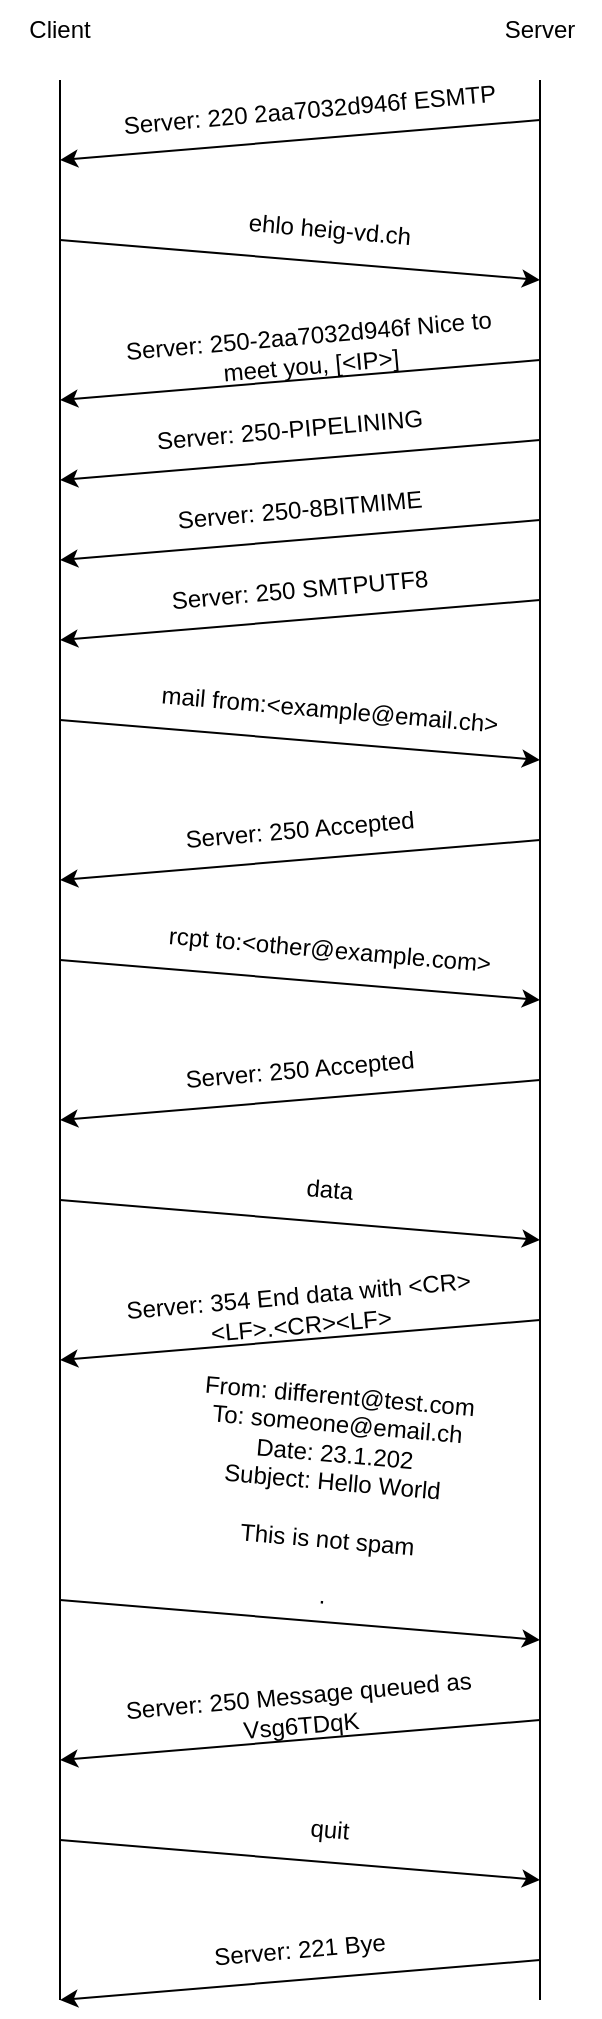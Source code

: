 <mxfile version="22.1.2" type="device">
  <diagram name="Page-1" id="2YBvvXClWsGukQMizWep">
    <mxGraphModel dx="1036" dy="606" grid="1" gridSize="10" guides="1" tooltips="1" connect="1" arrows="1" fold="1" page="1" pageScale="1" pageWidth="850" pageHeight="1100" math="0" shadow="0">
      <root>
        <mxCell id="0" />
        <mxCell id="1" parent="0" />
        <mxCell id="KOM6_H3EMtQyfVDm2zwy-1" value="" style="endArrow=none;html=1;rounded=0;" edge="1" parent="1">
          <mxGeometry width="50" height="50" relative="1" as="geometry">
            <mxPoint x="160" y="1080" as="sourcePoint" />
            <mxPoint x="160" y="120" as="targetPoint" />
          </mxGeometry>
        </mxCell>
        <mxCell id="KOM6_H3EMtQyfVDm2zwy-2" value="" style="endArrow=none;html=1;rounded=0;" edge="1" parent="1">
          <mxGeometry width="50" height="50" relative="1" as="geometry">
            <mxPoint x="400" y="1080" as="sourcePoint" />
            <mxPoint x="400" y="120" as="targetPoint" />
          </mxGeometry>
        </mxCell>
        <mxCell id="KOM6_H3EMtQyfVDm2zwy-3" value="Client" style="text;html=1;strokeColor=none;fillColor=none;align=center;verticalAlign=middle;whiteSpace=wrap;rounded=0;" vertex="1" parent="1">
          <mxGeometry x="130" y="80" width="60" height="30" as="geometry" />
        </mxCell>
        <mxCell id="KOM6_H3EMtQyfVDm2zwy-4" value="Server" style="text;html=1;strokeColor=none;fillColor=none;align=center;verticalAlign=middle;whiteSpace=wrap;rounded=0;" vertex="1" parent="1">
          <mxGeometry x="370" y="80" width="60" height="30" as="geometry" />
        </mxCell>
        <mxCell id="KOM6_H3EMtQyfVDm2zwy-5" value="" style="endArrow=classic;html=1;rounded=0;" edge="1" parent="1">
          <mxGeometry width="50" height="50" relative="1" as="geometry">
            <mxPoint x="400" y="140" as="sourcePoint" />
            <mxPoint x="160" y="160" as="targetPoint" />
          </mxGeometry>
        </mxCell>
        <mxCell id="KOM6_H3EMtQyfVDm2zwy-6" value="Server: 220&amp;nbsp;2aa7032d946f ESMTP" style="text;html=1;strokeColor=none;fillColor=none;align=center;verticalAlign=middle;whiteSpace=wrap;rounded=0;rotation=355;" vertex="1" parent="1">
          <mxGeometry x="190" y="120" width="190" height="30" as="geometry" />
        </mxCell>
        <mxCell id="KOM6_H3EMtQyfVDm2zwy-10" value="ehlo heig-vd.ch" style="text;html=1;strokeColor=none;fillColor=none;align=center;verticalAlign=middle;whiteSpace=wrap;rounded=0;rotation=5;" vertex="1" parent="1">
          <mxGeometry x="200" y="180" width="190" height="30" as="geometry" />
        </mxCell>
        <mxCell id="KOM6_H3EMtQyfVDm2zwy-11" value="" style="endArrow=classic;html=1;rounded=0;" edge="1" parent="1">
          <mxGeometry width="50" height="50" relative="1" as="geometry">
            <mxPoint x="160" y="200" as="sourcePoint" />
            <mxPoint x="400" y="220" as="targetPoint" />
          </mxGeometry>
        </mxCell>
        <mxCell id="KOM6_H3EMtQyfVDm2zwy-13" value="" style="endArrow=classic;html=1;rounded=0;" edge="1" parent="1">
          <mxGeometry width="50" height="50" relative="1" as="geometry">
            <mxPoint x="400" y="260" as="sourcePoint" />
            <mxPoint x="160" y="280" as="targetPoint" />
          </mxGeometry>
        </mxCell>
        <mxCell id="KOM6_H3EMtQyfVDm2zwy-14" value="Server: 250-PIPELINING" style="text;html=1;strokeColor=none;fillColor=none;align=center;verticalAlign=middle;whiteSpace=wrap;rounded=0;rotation=355;" vertex="1" parent="1">
          <mxGeometry x="180" y="280" width="190" height="30" as="geometry" />
        </mxCell>
        <mxCell id="KOM6_H3EMtQyfVDm2zwy-18" value="" style="endArrow=classic;html=1;rounded=0;" edge="1" parent="1">
          <mxGeometry width="50" height="50" relative="1" as="geometry">
            <mxPoint x="400" y="300" as="sourcePoint" />
            <mxPoint x="160" y="320" as="targetPoint" />
          </mxGeometry>
        </mxCell>
        <mxCell id="KOM6_H3EMtQyfVDm2zwy-19" value="Server: 250-2aa7032d946f Nice to meet you, [&amp;lt;IP&amp;gt;]" style="text;html=1;strokeColor=none;fillColor=none;align=center;verticalAlign=middle;whiteSpace=wrap;rounded=0;rotation=355;" vertex="1" parent="1">
          <mxGeometry x="190" y="240" width="190" height="30" as="geometry" />
        </mxCell>
        <mxCell id="KOM6_H3EMtQyfVDm2zwy-20" value="Server: 250-8BITMIME" style="text;html=1;strokeColor=none;fillColor=none;align=center;verticalAlign=middle;whiteSpace=wrap;rounded=0;rotation=355;" vertex="1" parent="1">
          <mxGeometry x="185" y="320" width="190" height="30" as="geometry" />
        </mxCell>
        <mxCell id="KOM6_H3EMtQyfVDm2zwy-21" value="" style="endArrow=classic;html=1;rounded=0;" edge="1" parent="1">
          <mxGeometry width="50" height="50" relative="1" as="geometry">
            <mxPoint x="400" y="340" as="sourcePoint" />
            <mxPoint x="160" y="360" as="targetPoint" />
          </mxGeometry>
        </mxCell>
        <mxCell id="KOM6_H3EMtQyfVDm2zwy-22" value="Server: 250 SMTPUTF8" style="text;html=1;strokeColor=none;fillColor=none;align=center;verticalAlign=middle;whiteSpace=wrap;rounded=0;rotation=355;" vertex="1" parent="1">
          <mxGeometry x="185" y="360" width="190" height="30" as="geometry" />
        </mxCell>
        <mxCell id="KOM6_H3EMtQyfVDm2zwy-23" value="" style="endArrow=classic;html=1;rounded=0;" edge="1" parent="1">
          <mxGeometry width="50" height="50" relative="1" as="geometry">
            <mxPoint x="400" y="380" as="sourcePoint" />
            <mxPoint x="160" y="400" as="targetPoint" />
          </mxGeometry>
        </mxCell>
        <mxCell id="KOM6_H3EMtQyfVDm2zwy-24" value="mail from:&amp;lt;example@email.ch&amp;gt;" style="text;html=1;strokeColor=none;fillColor=none;align=center;verticalAlign=middle;whiteSpace=wrap;rounded=0;rotation=5;" vertex="1" parent="1">
          <mxGeometry x="200" y="420" width="190" height="30" as="geometry" />
        </mxCell>
        <mxCell id="KOM6_H3EMtQyfVDm2zwy-25" value="" style="endArrow=classic;html=1;rounded=0;" edge="1" parent="1">
          <mxGeometry width="50" height="50" relative="1" as="geometry">
            <mxPoint x="160" y="440" as="sourcePoint" />
            <mxPoint x="400" y="460" as="targetPoint" />
          </mxGeometry>
        </mxCell>
        <mxCell id="KOM6_H3EMtQyfVDm2zwy-30" value="Server: 250 Accepted" style="text;html=1;strokeColor=none;fillColor=none;align=center;verticalAlign=middle;whiteSpace=wrap;rounded=0;rotation=355;" vertex="1" parent="1">
          <mxGeometry x="185" y="480" width="190" height="30" as="geometry" />
        </mxCell>
        <mxCell id="KOM6_H3EMtQyfVDm2zwy-31" value="" style="endArrow=classic;html=1;rounded=0;" edge="1" parent="1">
          <mxGeometry width="50" height="50" relative="1" as="geometry">
            <mxPoint x="400" y="500" as="sourcePoint" />
            <mxPoint x="160" y="520" as="targetPoint" />
          </mxGeometry>
        </mxCell>
        <mxCell id="KOM6_H3EMtQyfVDm2zwy-32" value="rcpt to:&amp;lt;other@example.com&amp;gt;" style="text;html=1;strokeColor=none;fillColor=none;align=center;verticalAlign=middle;whiteSpace=wrap;rounded=0;rotation=5;" vertex="1" parent="1">
          <mxGeometry x="200" y="540" width="190" height="30" as="geometry" />
        </mxCell>
        <mxCell id="KOM6_H3EMtQyfVDm2zwy-33" value="" style="endArrow=classic;html=1;rounded=0;" edge="1" parent="1">
          <mxGeometry width="50" height="50" relative="1" as="geometry">
            <mxPoint x="160" y="560" as="sourcePoint" />
            <mxPoint x="400" y="580" as="targetPoint" />
          </mxGeometry>
        </mxCell>
        <mxCell id="KOM6_H3EMtQyfVDm2zwy-34" value="Server: 250 Accepted" style="text;html=1;strokeColor=none;fillColor=none;align=center;verticalAlign=middle;whiteSpace=wrap;rounded=0;rotation=355;" vertex="1" parent="1">
          <mxGeometry x="185" y="600" width="190" height="30" as="geometry" />
        </mxCell>
        <mxCell id="KOM6_H3EMtQyfVDm2zwy-35" value="" style="endArrow=classic;html=1;rounded=0;" edge="1" parent="1">
          <mxGeometry width="50" height="50" relative="1" as="geometry">
            <mxPoint x="400" y="620" as="sourcePoint" />
            <mxPoint x="160" y="640" as="targetPoint" />
          </mxGeometry>
        </mxCell>
        <mxCell id="KOM6_H3EMtQyfVDm2zwy-36" value="data" style="text;html=1;strokeColor=none;fillColor=none;align=center;verticalAlign=middle;whiteSpace=wrap;rounded=0;rotation=5;" vertex="1" parent="1">
          <mxGeometry x="200" y="660" width="190" height="30" as="geometry" />
        </mxCell>
        <mxCell id="KOM6_H3EMtQyfVDm2zwy-37" value="" style="endArrow=classic;html=1;rounded=0;" edge="1" parent="1">
          <mxGeometry width="50" height="50" relative="1" as="geometry">
            <mxPoint x="160" y="680" as="sourcePoint" />
            <mxPoint x="400" y="700" as="targetPoint" />
          </mxGeometry>
        </mxCell>
        <mxCell id="KOM6_H3EMtQyfVDm2zwy-40" value="Server: 354 End data with &amp;lt;CR&amp;gt;&amp;lt;LF&amp;gt;.&amp;lt;CR&amp;gt;&amp;lt;LF&amp;gt;" style="text;html=1;strokeColor=none;fillColor=none;align=center;verticalAlign=middle;whiteSpace=wrap;rounded=0;rotation=355;" vertex="1" parent="1">
          <mxGeometry x="185" y="720" width="190" height="30" as="geometry" />
        </mxCell>
        <mxCell id="KOM6_H3EMtQyfVDm2zwy-41" value="" style="endArrow=classic;html=1;rounded=0;" edge="1" parent="1">
          <mxGeometry width="50" height="50" relative="1" as="geometry">
            <mxPoint x="400" y="740" as="sourcePoint" />
            <mxPoint x="160" y="760" as="targetPoint" />
          </mxGeometry>
        </mxCell>
        <mxCell id="KOM6_H3EMtQyfVDm2zwy-42" value="&lt;div&gt;From: different@test.com&lt;/div&gt;&lt;div&gt;To: someone@email.ch&lt;/div&gt;&lt;div&gt;Date: 23.1.202&lt;/div&gt;&lt;div&gt;Subject: Hello World&lt;/div&gt;&lt;div&gt;&lt;br&gt;&lt;/div&gt;&lt;div&gt;This is not spam&lt;/div&gt;&lt;div&gt;&lt;br&gt;&lt;/div&gt;&lt;div&gt;.&lt;/div&gt;&lt;div&gt;&lt;br&gt;&lt;/div&gt;" style="text;html=1;strokeColor=none;fillColor=none;align=center;verticalAlign=middle;whiteSpace=wrap;rounded=0;rotation=5;" vertex="1" parent="1">
          <mxGeometry x="200" y="820" width="190" height="30" as="geometry" />
        </mxCell>
        <mxCell id="KOM6_H3EMtQyfVDm2zwy-43" value="" style="endArrow=classic;html=1;rounded=0;" edge="1" parent="1">
          <mxGeometry width="50" height="50" relative="1" as="geometry">
            <mxPoint x="160" y="880" as="sourcePoint" />
            <mxPoint x="400" y="900" as="targetPoint" />
          </mxGeometry>
        </mxCell>
        <mxCell id="KOM6_H3EMtQyfVDm2zwy-46" value="Server: 250 Message queued as Vsg6TDqK" style="text;html=1;strokeColor=none;fillColor=none;align=center;verticalAlign=middle;whiteSpace=wrap;rounded=0;rotation=355;" vertex="1" parent="1">
          <mxGeometry x="185" y="920" width="190" height="30" as="geometry" />
        </mxCell>
        <mxCell id="KOM6_H3EMtQyfVDm2zwy-47" value="" style="endArrow=classic;html=1;rounded=0;" edge="1" parent="1">
          <mxGeometry width="50" height="50" relative="1" as="geometry">
            <mxPoint x="400" y="940" as="sourcePoint" />
            <mxPoint x="160" y="960" as="targetPoint" />
          </mxGeometry>
        </mxCell>
        <mxCell id="KOM6_H3EMtQyfVDm2zwy-48" value="quit" style="text;html=1;strokeColor=none;fillColor=none;align=center;verticalAlign=middle;whiteSpace=wrap;rounded=0;rotation=5;" vertex="1" parent="1">
          <mxGeometry x="200" y="980" width="190" height="30" as="geometry" />
        </mxCell>
        <mxCell id="KOM6_H3EMtQyfVDm2zwy-49" value="" style="endArrow=classic;html=1;rounded=0;" edge="1" parent="1">
          <mxGeometry width="50" height="50" relative="1" as="geometry">
            <mxPoint x="160" y="1000" as="sourcePoint" />
            <mxPoint x="400" y="1020" as="targetPoint" />
          </mxGeometry>
        </mxCell>
        <mxCell id="KOM6_H3EMtQyfVDm2zwy-50" value="Server: 221 Bye" style="text;html=1;strokeColor=none;fillColor=none;align=center;verticalAlign=middle;whiteSpace=wrap;rounded=0;rotation=355;" vertex="1" parent="1">
          <mxGeometry x="185" y="1040" width="190" height="30" as="geometry" />
        </mxCell>
        <mxCell id="KOM6_H3EMtQyfVDm2zwy-51" value="" style="endArrow=classic;html=1;rounded=0;" edge="1" parent="1">
          <mxGeometry width="50" height="50" relative="1" as="geometry">
            <mxPoint x="400" y="1060" as="sourcePoint" />
            <mxPoint x="160" y="1080" as="targetPoint" />
          </mxGeometry>
        </mxCell>
      </root>
    </mxGraphModel>
  </diagram>
</mxfile>
